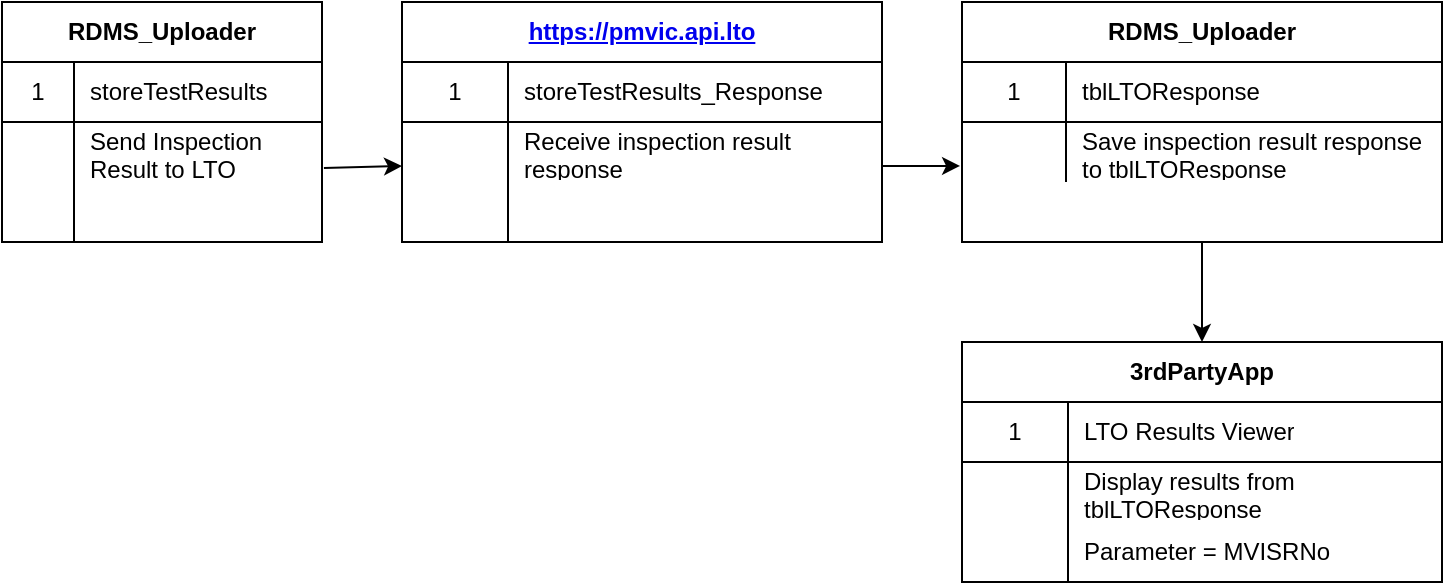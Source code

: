 <mxfile version="14.7.3" type="github"><diagram id="UnRgExf7xWGHc82iagYe" name="Page-1"><mxGraphModel dx="2062" dy="763" grid="1" gridSize="10" guides="1" tooltips="1" connect="1" arrows="1" fold="1" page="1" pageScale="1" pageWidth="827" pageHeight="1169" math="0" shadow="0"><root><mxCell id="0"/><mxCell id="1" parent="0"/><mxCell id="sgosWp9vaJVQ6aFbhZHv-1" value="RDMS_Uploader" style="shape=table;html=1;whiteSpace=wrap;startSize=30;container=1;collapsible=0;childLayout=tableLayout;fixedRows=1;rowLines=0;fontStyle=1;align=center;" parent="1" vertex="1"><mxGeometry x="40" y="40" width="160" height="120" as="geometry"/></mxCell><mxCell id="sgosWp9vaJVQ6aFbhZHv-2" value="" style="shape=partialRectangle;html=1;whiteSpace=wrap;collapsible=0;dropTarget=0;pointerEvents=0;fillColor=none;top=0;left=0;bottom=1;right=0;points=[[0,0.5],[1,0.5]];portConstraint=eastwest;" parent="sgosWp9vaJVQ6aFbhZHv-1" vertex="1"><mxGeometry y="30" width="160" height="30" as="geometry"/></mxCell><mxCell id="sgosWp9vaJVQ6aFbhZHv-3" value="1" style="shape=partialRectangle;html=1;whiteSpace=wrap;connectable=0;fillColor=none;top=0;left=0;bottom=0;right=0;overflow=hidden;" parent="sgosWp9vaJVQ6aFbhZHv-2" vertex="1"><mxGeometry width="36" height="30" as="geometry"/></mxCell><mxCell id="sgosWp9vaJVQ6aFbhZHv-4" value="storeTestResults" style="shape=partialRectangle;html=1;whiteSpace=wrap;connectable=0;fillColor=none;top=0;left=0;bottom=0;right=0;align=left;spacingLeft=6;overflow=hidden;" parent="sgosWp9vaJVQ6aFbhZHv-2" vertex="1"><mxGeometry x="36" width="124" height="30" as="geometry"/></mxCell><mxCell id="sgosWp9vaJVQ6aFbhZHv-5" value="" style="shape=partialRectangle;html=1;whiteSpace=wrap;collapsible=0;dropTarget=0;pointerEvents=0;fillColor=none;top=0;left=0;bottom=0;right=0;points=[[0,0.5],[1,0.5]];portConstraint=eastwest;" parent="sgosWp9vaJVQ6aFbhZHv-1" vertex="1"><mxGeometry y="60" width="160" height="30" as="geometry"/></mxCell><mxCell id="sgosWp9vaJVQ6aFbhZHv-6" value="" style="shape=partialRectangle;html=1;whiteSpace=wrap;connectable=0;fillColor=none;top=0;left=0;bottom=0;right=0;overflow=hidden;" parent="sgosWp9vaJVQ6aFbhZHv-5" vertex="1"><mxGeometry width="36" height="30" as="geometry"/></mxCell><mxCell id="sgosWp9vaJVQ6aFbhZHv-7" value="Send Inspection Result to LTO" style="shape=partialRectangle;html=1;whiteSpace=wrap;connectable=0;fillColor=none;top=0;left=0;bottom=0;right=0;align=left;spacingLeft=6;overflow=hidden;" parent="sgosWp9vaJVQ6aFbhZHv-5" vertex="1"><mxGeometry x="36" width="124" height="30" as="geometry"/></mxCell><mxCell id="sgosWp9vaJVQ6aFbhZHv-8" value="" style="shape=partialRectangle;html=1;whiteSpace=wrap;collapsible=0;dropTarget=0;pointerEvents=0;fillColor=none;top=0;left=0;bottom=0;right=0;points=[[0,0.5],[1,0.5]];portConstraint=eastwest;" parent="sgosWp9vaJVQ6aFbhZHv-1" vertex="1"><mxGeometry y="90" width="160" height="30" as="geometry"/></mxCell><mxCell id="sgosWp9vaJVQ6aFbhZHv-9" value="" style="shape=partialRectangle;html=1;whiteSpace=wrap;connectable=0;fillColor=none;top=0;left=0;bottom=0;right=0;overflow=hidden;" parent="sgosWp9vaJVQ6aFbhZHv-8" vertex="1"><mxGeometry width="36" height="30" as="geometry"/></mxCell><mxCell id="sgosWp9vaJVQ6aFbhZHv-10" value="" style="shape=partialRectangle;html=1;whiteSpace=wrap;connectable=0;fillColor=none;top=0;left=0;bottom=0;right=0;align=left;spacingLeft=6;overflow=hidden;" parent="sgosWp9vaJVQ6aFbhZHv-8" vertex="1"><mxGeometry x="36" width="124" height="30" as="geometry"/></mxCell><mxCell id="sgosWp9vaJVQ6aFbhZHv-11" value="&lt;span class=&quot;tojvnm2t a6sixzi8 abs2jz4q a8s20v7p t1p8iaqh k5wvi7nf q3lfd5jv pk4s997a bipmatt0 cebpdrjk qowsmv63 owwhemhu dp1hu0rb dhp61c6y iyyx5f41&quot;&gt;&lt;span&gt;&lt;a class=&quot;oajrlxb2 g5ia77u1 qu0x051f esr5mh6w e9989ue4 r7d6kgcz rq0escxv nhd2j8a9 nc684nl6 p7hjln8o kvgmc6g5 cxmmr5t8 oygrvhab hcukyx3x jb3vyjys rz4wbd8a qt6c0cv9 a8nywdso i1ao9s8h oo483o9r f1sip0of lzcic4wl oo9gr5id gpro0wi8&quot; href=&quot;https://pmvic.api.lto.direct/ords/dl_interfaces/PMVIC/v1/verify_biometrics?fbclid=IwAR39IZoZUldh1hV4hSthsdVGrarxZxNVD5pCCiGTirQF5SwXWxPazhp7V-Q&quot; tabindex=&quot;0&quot; target=&quot;_blank&quot;&gt;https://pmvic.api.lto&lt;/a&gt;&lt;/span&gt;&lt;/span&gt;" style="shape=table;html=1;whiteSpace=wrap;startSize=30;container=1;collapsible=0;childLayout=tableLayout;fixedRows=1;rowLines=0;fontStyle=1;align=center;" parent="1" vertex="1"><mxGeometry x="240" y="40" width="240" height="120" as="geometry"/></mxCell><mxCell id="sgosWp9vaJVQ6aFbhZHv-12" value="" style="shape=partialRectangle;html=1;whiteSpace=wrap;collapsible=0;dropTarget=0;pointerEvents=0;fillColor=none;top=0;left=0;bottom=1;right=0;points=[[0,0.5],[1,0.5]];portConstraint=eastwest;" parent="sgosWp9vaJVQ6aFbhZHv-11" vertex="1"><mxGeometry y="30" width="240" height="30" as="geometry"/></mxCell><mxCell id="sgosWp9vaJVQ6aFbhZHv-13" value="1" style="shape=partialRectangle;html=1;whiteSpace=wrap;connectable=0;fillColor=none;top=0;left=0;bottom=0;right=0;overflow=hidden;" parent="sgosWp9vaJVQ6aFbhZHv-12" vertex="1"><mxGeometry width="53" height="30" as="geometry"/></mxCell><mxCell id="sgosWp9vaJVQ6aFbhZHv-14" value="storeTestResults_Response" style="shape=partialRectangle;html=1;whiteSpace=wrap;connectable=0;fillColor=none;top=0;left=0;bottom=0;right=0;align=left;spacingLeft=6;overflow=hidden;" parent="sgosWp9vaJVQ6aFbhZHv-12" vertex="1"><mxGeometry x="53" width="187" height="30" as="geometry"/></mxCell><mxCell id="sgosWp9vaJVQ6aFbhZHv-15" value="" style="shape=partialRectangle;html=1;whiteSpace=wrap;collapsible=0;dropTarget=0;pointerEvents=0;fillColor=none;top=0;left=0;bottom=0;right=0;points=[[0,0.5],[1,0.5]];portConstraint=eastwest;" parent="sgosWp9vaJVQ6aFbhZHv-11" vertex="1"><mxGeometry y="60" width="240" height="30" as="geometry"/></mxCell><mxCell id="sgosWp9vaJVQ6aFbhZHv-16" value="" style="shape=partialRectangle;html=1;whiteSpace=wrap;connectable=0;fillColor=none;top=0;left=0;bottom=0;right=0;overflow=hidden;" parent="sgosWp9vaJVQ6aFbhZHv-15" vertex="1"><mxGeometry width="53" height="30" as="geometry"/></mxCell><mxCell id="sgosWp9vaJVQ6aFbhZHv-17" value="Receive inspection result response" style="shape=partialRectangle;html=1;whiteSpace=wrap;connectable=0;fillColor=none;top=0;left=0;bottom=0;right=0;align=left;spacingLeft=6;overflow=hidden;" parent="sgosWp9vaJVQ6aFbhZHv-15" vertex="1"><mxGeometry x="53" width="187" height="30" as="geometry"/></mxCell><mxCell id="sgosWp9vaJVQ6aFbhZHv-18" value="" style="shape=partialRectangle;html=1;whiteSpace=wrap;collapsible=0;dropTarget=0;pointerEvents=0;fillColor=none;top=0;left=0;bottom=0;right=0;points=[[0,0.5],[1,0.5]];portConstraint=eastwest;" parent="sgosWp9vaJVQ6aFbhZHv-11" vertex="1"><mxGeometry y="90" width="240" height="30" as="geometry"/></mxCell><mxCell id="sgosWp9vaJVQ6aFbhZHv-19" value="" style="shape=partialRectangle;html=1;whiteSpace=wrap;connectable=0;fillColor=none;top=0;left=0;bottom=0;right=0;overflow=hidden;" parent="sgosWp9vaJVQ6aFbhZHv-18" vertex="1"><mxGeometry width="53" height="30" as="geometry"/></mxCell><mxCell id="sgosWp9vaJVQ6aFbhZHv-20" value="" style="shape=partialRectangle;html=1;whiteSpace=wrap;connectable=0;fillColor=none;top=0;left=0;bottom=0;right=0;align=left;spacingLeft=6;overflow=hidden;" parent="sgosWp9vaJVQ6aFbhZHv-18" vertex="1"><mxGeometry x="53" width="187" height="30" as="geometry"/></mxCell><mxCell id="sgosWp9vaJVQ6aFbhZHv-21" value="RDMS_Uploader" style="shape=table;html=1;whiteSpace=wrap;startSize=30;container=1;collapsible=0;childLayout=tableLayout;fixedRows=1;rowLines=0;fontStyle=1;align=center;" parent="1" vertex="1"><mxGeometry x="520" y="40" width="240" height="120" as="geometry"/></mxCell><mxCell id="sgosWp9vaJVQ6aFbhZHv-22" value="" style="shape=partialRectangle;html=1;whiteSpace=wrap;collapsible=0;dropTarget=0;pointerEvents=0;fillColor=none;top=0;left=0;bottom=1;right=0;points=[[0,0.5],[1,0.5]];portConstraint=eastwest;" parent="sgosWp9vaJVQ6aFbhZHv-21" vertex="1"><mxGeometry y="30" width="240" height="30" as="geometry"/></mxCell><mxCell id="sgosWp9vaJVQ6aFbhZHv-23" value="1" style="shape=partialRectangle;html=1;whiteSpace=wrap;connectable=0;fillColor=none;top=0;left=0;bottom=0;right=0;overflow=hidden;" parent="sgosWp9vaJVQ6aFbhZHv-22" vertex="1"><mxGeometry width="52" height="30" as="geometry"/></mxCell><mxCell id="sgosWp9vaJVQ6aFbhZHv-24" value="tblLTOResponse" style="shape=partialRectangle;html=1;whiteSpace=wrap;connectable=0;fillColor=none;top=0;left=0;bottom=0;right=0;align=left;spacingLeft=6;overflow=hidden;" parent="sgosWp9vaJVQ6aFbhZHv-22" vertex="1"><mxGeometry x="52" width="188" height="30" as="geometry"/></mxCell><mxCell id="sgosWp9vaJVQ6aFbhZHv-28" value="" style="shape=partialRectangle;html=1;whiteSpace=wrap;collapsible=0;dropTarget=0;pointerEvents=0;fillColor=none;top=0;left=0;bottom=0;right=0;points=[[0,0.5],[1,0.5]];portConstraint=eastwest;" parent="sgosWp9vaJVQ6aFbhZHv-21" vertex="1"><mxGeometry y="60" width="240" height="30" as="geometry"/></mxCell><mxCell id="sgosWp9vaJVQ6aFbhZHv-29" value="" style="shape=partialRectangle;html=1;whiteSpace=wrap;connectable=0;fillColor=none;top=0;left=0;bottom=0;right=0;overflow=hidden;" parent="sgosWp9vaJVQ6aFbhZHv-28" vertex="1"><mxGeometry width="52" height="30" as="geometry"/></mxCell><mxCell id="sgosWp9vaJVQ6aFbhZHv-30" value="&lt;div align=&quot;left&quot;&gt;&lt;font style=&quot;font-size: 12px&quot;&gt;Save inspection result response to tblLTOResponse&lt;/font&gt;&lt;/div&gt;" style="shape=partialRectangle;html=1;whiteSpace=wrap;connectable=0;fillColor=none;top=0;left=0;bottom=0;right=0;align=left;spacingLeft=6;overflow=hidden;" parent="sgosWp9vaJVQ6aFbhZHv-28" vertex="1"><mxGeometry x="52" width="188" height="30" as="geometry"/></mxCell><mxCell id="sgosWp9vaJVQ6aFbhZHv-33" value="3rdPartyApp" style="shape=table;html=1;whiteSpace=wrap;startSize=30;container=1;collapsible=0;childLayout=tableLayout;fixedRows=1;rowLines=0;fontStyle=1;align=center;" parent="1" vertex="1"><mxGeometry x="520" y="210" width="240" height="120" as="geometry"/></mxCell><mxCell id="sgosWp9vaJVQ6aFbhZHv-34" value="" style="shape=partialRectangle;html=1;whiteSpace=wrap;collapsible=0;dropTarget=0;pointerEvents=0;fillColor=none;top=0;left=0;bottom=1;right=0;points=[[0,0.5],[1,0.5]];portConstraint=eastwest;" parent="sgosWp9vaJVQ6aFbhZHv-33" vertex="1"><mxGeometry y="30" width="240" height="30" as="geometry"/></mxCell><mxCell id="sgosWp9vaJVQ6aFbhZHv-35" value="1" style="shape=partialRectangle;html=1;whiteSpace=wrap;connectable=0;fillColor=none;top=0;left=0;bottom=0;right=0;overflow=hidden;" parent="sgosWp9vaJVQ6aFbhZHv-34" vertex="1"><mxGeometry width="53" height="30" as="geometry"/></mxCell><mxCell id="sgosWp9vaJVQ6aFbhZHv-36" value="LTO Results Viewer" style="shape=partialRectangle;html=1;whiteSpace=wrap;connectable=0;fillColor=none;top=0;left=0;bottom=0;right=0;align=left;spacingLeft=6;overflow=hidden;" parent="sgosWp9vaJVQ6aFbhZHv-34" vertex="1"><mxGeometry x="53" width="187" height="30" as="geometry"/></mxCell><mxCell id="sgosWp9vaJVQ6aFbhZHv-40" value="" style="shape=partialRectangle;html=1;whiteSpace=wrap;collapsible=0;dropTarget=0;pointerEvents=0;fillColor=none;top=0;left=0;bottom=0;right=0;points=[[0,0.5],[1,0.5]];portConstraint=eastwest;" parent="sgosWp9vaJVQ6aFbhZHv-33" vertex="1"><mxGeometry y="60" width="240" height="30" as="geometry"/></mxCell><mxCell id="sgosWp9vaJVQ6aFbhZHv-41" value="" style="shape=partialRectangle;html=1;whiteSpace=wrap;connectable=0;fillColor=none;top=0;left=0;bottom=0;right=0;overflow=hidden;" parent="sgosWp9vaJVQ6aFbhZHv-40" vertex="1"><mxGeometry width="53" height="30" as="geometry"/></mxCell><mxCell id="sgosWp9vaJVQ6aFbhZHv-42" value="&lt;font style=&quot;font-size: 12px&quot;&gt;Display results from tblLTOResponse&lt;br&gt;&lt;/font&gt;" style="shape=partialRectangle;html=1;whiteSpace=wrap;connectable=0;fillColor=none;top=0;left=0;bottom=0;right=0;align=left;spacingLeft=6;overflow=hidden;" parent="sgosWp9vaJVQ6aFbhZHv-40" vertex="1"><mxGeometry x="53" width="187" height="30" as="geometry"/></mxCell><mxCell id="sgosWp9vaJVQ6aFbhZHv-37" value="" style="shape=partialRectangle;html=1;whiteSpace=wrap;collapsible=0;dropTarget=0;pointerEvents=0;fillColor=none;top=0;left=0;bottom=0;right=0;points=[[0,0.5],[1,0.5]];portConstraint=eastwest;" parent="sgosWp9vaJVQ6aFbhZHv-33" vertex="1"><mxGeometry y="90" width="240" height="30" as="geometry"/></mxCell><mxCell id="sgosWp9vaJVQ6aFbhZHv-38" value="" style="shape=partialRectangle;html=1;whiteSpace=wrap;connectable=0;fillColor=none;top=0;left=0;bottom=0;right=0;overflow=hidden;" parent="sgosWp9vaJVQ6aFbhZHv-37" vertex="1"><mxGeometry width="53" height="30" as="geometry"/></mxCell><mxCell id="sgosWp9vaJVQ6aFbhZHv-39" value="Parameter = MVISRNo" style="shape=partialRectangle;html=1;whiteSpace=wrap;connectable=0;fillColor=none;top=0;left=0;bottom=0;right=0;align=left;spacingLeft=6;overflow=hidden;" parent="sgosWp9vaJVQ6aFbhZHv-37" vertex="1"><mxGeometry x="53" width="187" height="30" as="geometry"/></mxCell><mxCell id="sgosWp9vaJVQ6aFbhZHv-43" value="" style="endArrow=classic;html=1;exitX=1.006;exitY=0.767;exitDx=0;exitDy=0;entryX=0;entryY=0.733;entryDx=0;entryDy=0;exitPerimeter=0;entryPerimeter=0;" parent="1" source="sgosWp9vaJVQ6aFbhZHv-5" target="sgosWp9vaJVQ6aFbhZHv-15" edge="1"><mxGeometry width="50" height="50" relative="1" as="geometry"><mxPoint x="360" y="230" as="sourcePoint"/><mxPoint x="410" y="180" as="targetPoint"/></mxGeometry></mxCell><mxCell id="sgosWp9vaJVQ6aFbhZHv-44" value="" style="endArrow=classic;html=1;exitX=1;exitY=0.733;exitDx=0;exitDy=0;entryX=-0.004;entryY=0.733;entryDx=0;entryDy=0;exitPerimeter=0;entryPerimeter=0;" parent="1" source="sgosWp9vaJVQ6aFbhZHv-15" target="sgosWp9vaJVQ6aFbhZHv-28" edge="1"><mxGeometry width="50" height="50" relative="1" as="geometry"><mxPoint x="210" y="125" as="sourcePoint"/><mxPoint x="250" y="125" as="targetPoint"/></mxGeometry></mxCell><mxCell id="sgosWp9vaJVQ6aFbhZHv-45" value="" style="endArrow=classic;html=1;exitX=0.5;exitY=1;exitDx=0;exitDy=0;entryX=0.5;entryY=0;entryDx=0;entryDy=0;" parent="1" source="sgosWp9vaJVQ6aFbhZHv-21" target="sgosWp9vaJVQ6aFbhZHv-33" edge="1"><mxGeometry width="50" height="50" relative="1" as="geometry"><mxPoint x="360" y="230" as="sourcePoint"/><mxPoint x="410" y="180" as="targetPoint"/></mxGeometry></mxCell></root></mxGraphModel></diagram></mxfile>